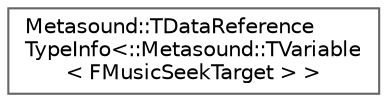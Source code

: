 digraph "Graphical Class Hierarchy"
{
 // INTERACTIVE_SVG=YES
 // LATEX_PDF_SIZE
  bgcolor="transparent";
  edge [fontname=Helvetica,fontsize=10,labelfontname=Helvetica,labelfontsize=10];
  node [fontname=Helvetica,fontsize=10,shape=box,height=0.2,width=0.4];
  rankdir="LR";
  Node0 [id="Node000000",label="Metasound::TDataReference\lTypeInfo\<::Metasound::TVariable\l\< FMusicSeekTarget \> \>",height=0.2,width=0.4,color="grey40", fillcolor="white", style="filled",URL="$d6/d67/struct_1_1Metasound_1_1TDataReferenceTypeInfo_3_1_1Metasound_1_1TVariable_3_01FMusicSeekTarget_01_4_01_4.html",tooltip=" "];
}
